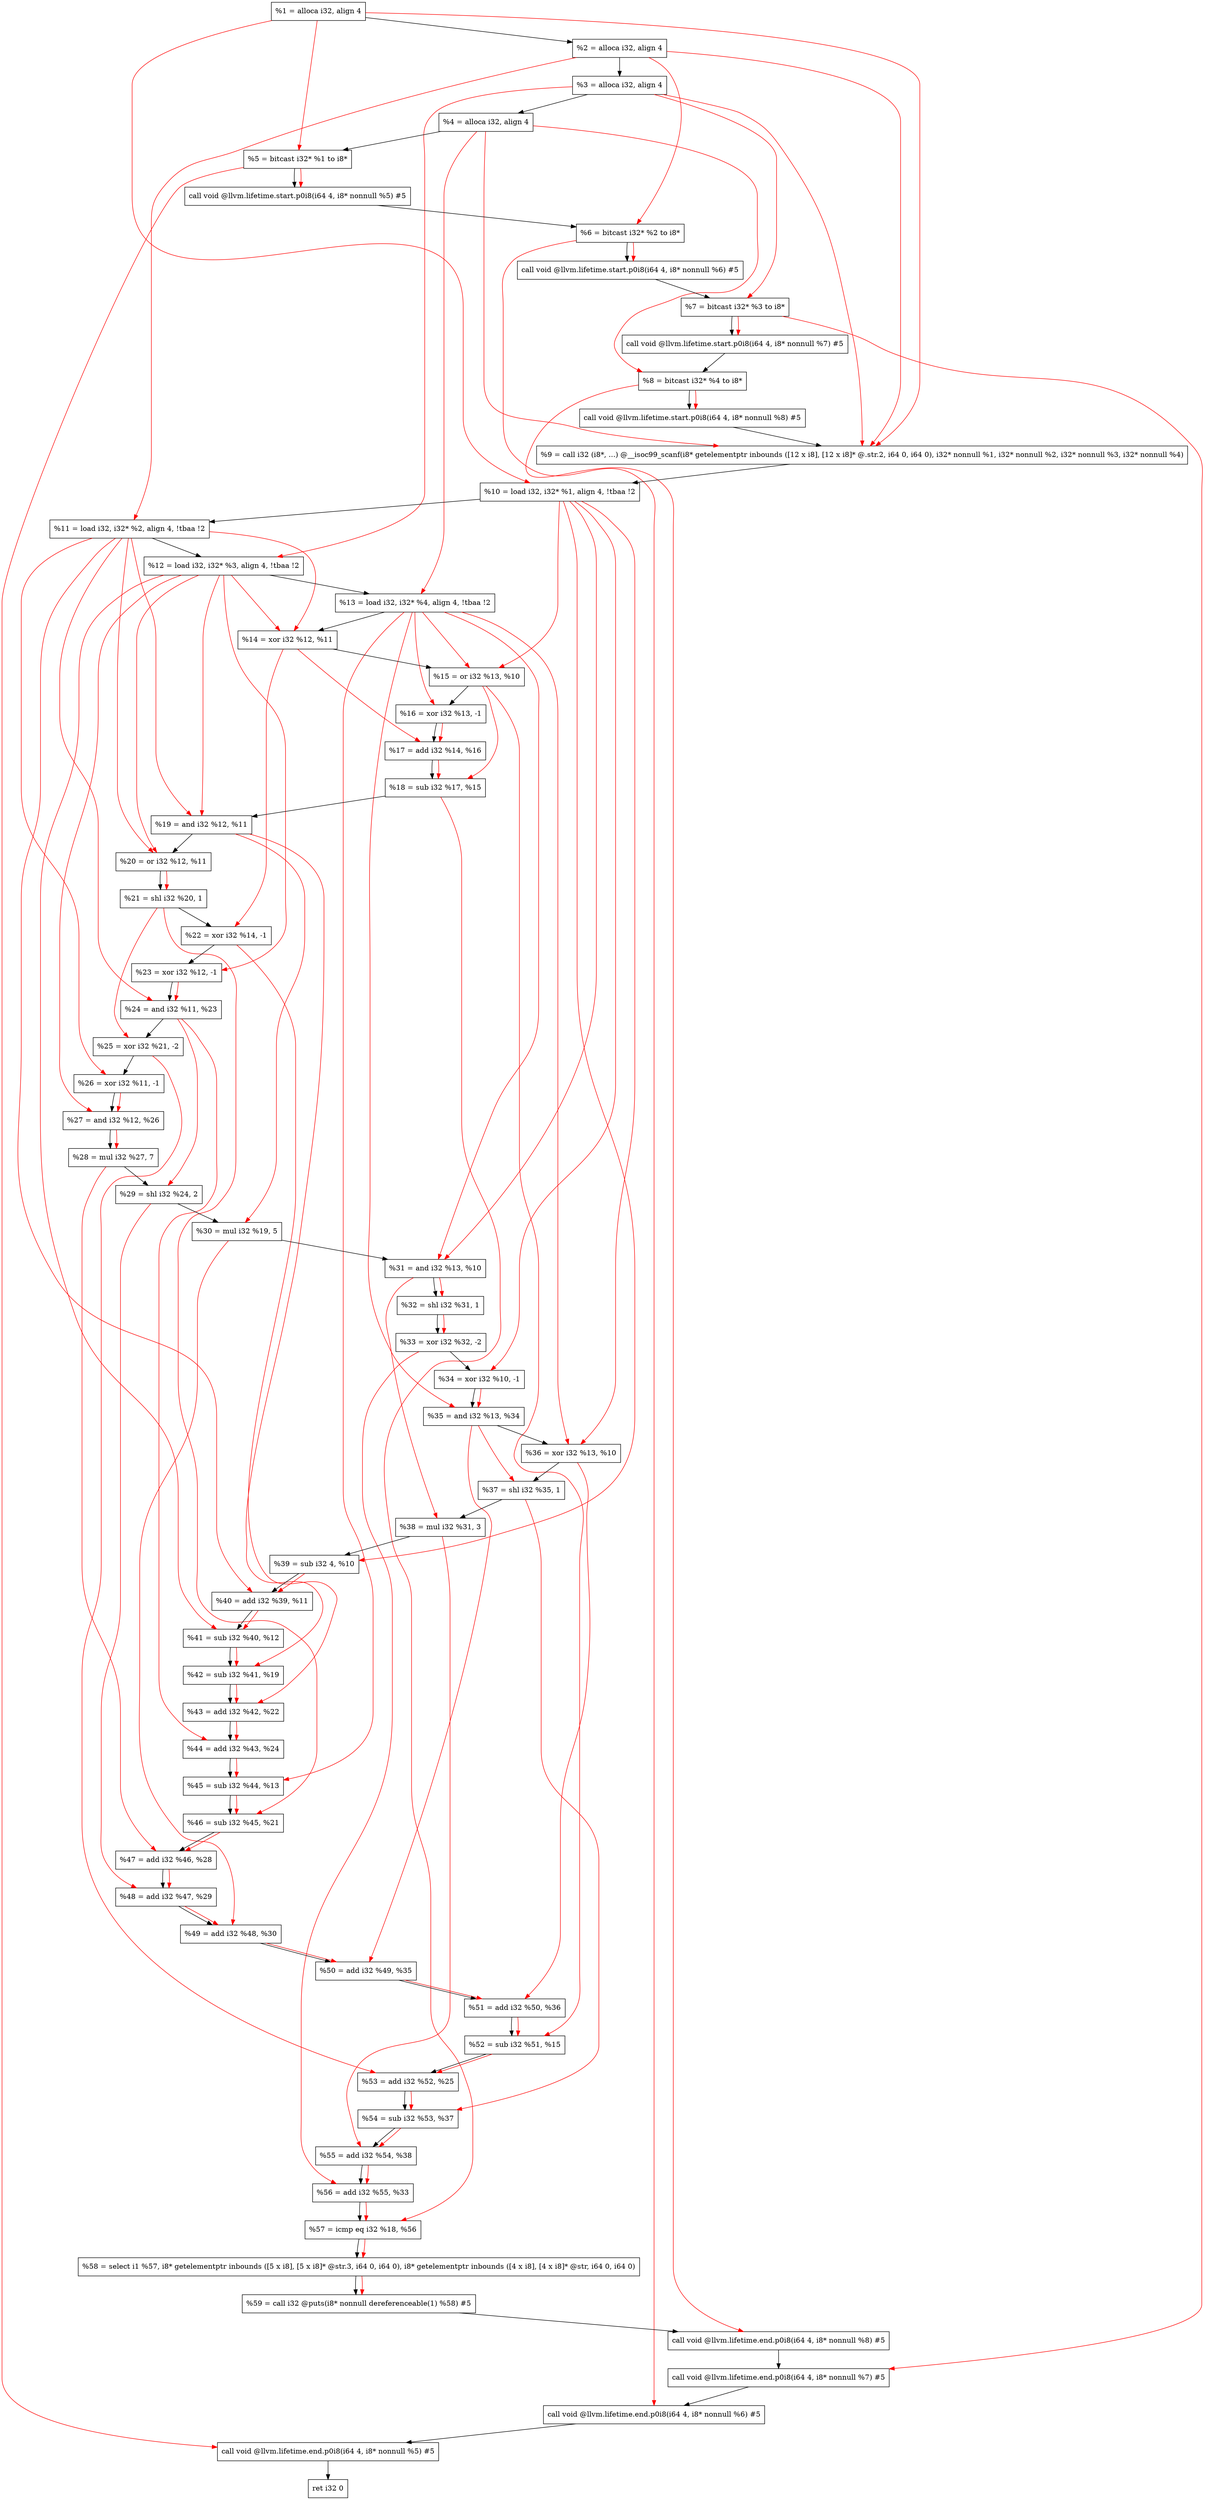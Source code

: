 digraph "DFG for'main' function" {
	Node0x1507ec8[shape=record, label="  %1 = alloca i32, align 4"];
	Node0x1507f48[shape=record, label="  %2 = alloca i32, align 4"];
	Node0x1507fd8[shape=record, label="  %3 = alloca i32, align 4"];
	Node0x1508038[shape=record, label="  %4 = alloca i32, align 4"];
	Node0x15080e8[shape=record, label="  %5 = bitcast i32* %1 to i8*"];
	Node0x1508518[shape=record, label="  call void @llvm.lifetime.start.p0i8(i64 4, i8* nonnull %5) #5"];
	Node0x15085f8[shape=record, label="  %6 = bitcast i32* %2 to i8*"];
	Node0x15086f8[shape=record, label="  call void @llvm.lifetime.start.p0i8(i64 4, i8* nonnull %6) #5"];
	Node0x15087b8[shape=record, label="  %7 = bitcast i32* %3 to i8*"];
	Node0x1508868[shape=record, label="  call void @llvm.lifetime.start.p0i8(i64 4, i8* nonnull %7) #5"];
	Node0x1508928[shape=record, label="  %8 = bitcast i32* %4 to i8*"];
	Node0x15089d8[shape=record, label="  call void @llvm.lifetime.start.p0i8(i64 4, i8* nonnull %8) #5"];
	Node0x1502c00[shape=record, label="  %9 = call i32 (i8*, ...) @__isoc99_scanf(i8* getelementptr inbounds ([12 x i8], [12 x i8]* @.str.2, i64 0, i64 0), i32* nonnull %1, i32* nonnull %2, i32* nonnull %3, i32* nonnull %4)"];
	Node0x1508bd8[shape=record, label="  %10 = load i32, i32* %1, align 4, !tbaa !2"];
	Node0x1509b48[shape=record, label="  %11 = load i32, i32* %2, align 4, !tbaa !2"];
	Node0x150a1b8[shape=record, label="  %12 = load i32, i32* %3, align 4, !tbaa !2"];
	Node0x150a218[shape=record, label="  %13 = load i32, i32* %4, align 4, !tbaa !2"];
	Node0x150a290[shape=record, label="  %14 = xor i32 %12, %11"];
	Node0x150a300[shape=record, label="  %15 = or i32 %13, %10"];
	Node0x150a370[shape=record, label="  %16 = xor i32 %13, -1"];
	Node0x150a3e0[shape=record, label="  %17 = add i32 %14, %16"];
	Node0x150a450[shape=record, label="  %18 = sub i32 %17, %15"];
	Node0x150a4c0[shape=record, label="  %19 = and i32 %12, %11"];
	Node0x150a530[shape=record, label="  %20 = or i32 %12, %11"];
	Node0x150a5a0[shape=record, label="  %21 = shl i32 %20, 1"];
	Node0x150a610[shape=record, label="  %22 = xor i32 %14, -1"];
	Node0x150a680[shape=record, label="  %23 = xor i32 %12, -1"];
	Node0x150a6f0[shape=record, label="  %24 = and i32 %11, %23"];
	Node0x150a760[shape=record, label="  %25 = xor i32 %21, -2"];
	Node0x150a7d0[shape=record, label="  %26 = xor i32 %11, -1"];
	Node0x150a840[shape=record, label="  %27 = and i32 %12, %26"];
	Node0x150a8b0[shape=record, label="  %28 = mul i32 %27, 7"];
	Node0x150a920[shape=record, label="  %29 = shl i32 %24, 2"];
	Node0x150a990[shape=record, label="  %30 = mul i32 %19, 5"];
	Node0x150aa00[shape=record, label="  %31 = and i32 %13, %10"];
	Node0x150aa70[shape=record, label="  %32 = shl i32 %31, 1"];
	Node0x150aae0[shape=record, label="  %33 = xor i32 %32, -2"];
	Node0x150ab50[shape=record, label="  %34 = xor i32 %10, -1"];
	Node0x150abc0[shape=record, label="  %35 = and i32 %13, %34"];
	Node0x150ac30[shape=record, label="  %36 = xor i32 %13, %10"];
	Node0x150aca0[shape=record, label="  %37 = shl i32 %35, 1"];
	Node0x150ad10[shape=record, label="  %38 = mul i32 %31, 3"];
	Node0x150ad80[shape=record, label="  %39 = sub i32 4, %10"];
	Node0x150adf0[shape=record, label="  %40 = add i32 %39, %11"];
	Node0x150ae60[shape=record, label="  %41 = sub i32 %40, %12"];
	Node0x150aed0[shape=record, label="  %42 = sub i32 %41, %19"];
	Node0x150af40[shape=record, label="  %43 = add i32 %42, %22"];
	Node0x150afb0[shape=record, label="  %44 = add i32 %43, %24"];
	Node0x150b020[shape=record, label="  %45 = sub i32 %44, %13"];
	Node0x150b090[shape=record, label="  %46 = sub i32 %45, %21"];
	Node0x150b100[shape=record, label="  %47 = add i32 %46, %28"];
	Node0x150b170[shape=record, label="  %48 = add i32 %47, %29"];
	Node0x150b1e0[shape=record, label="  %49 = add i32 %48, %30"];
	Node0x150b250[shape=record, label="  %50 = add i32 %49, %35"];
	Node0x150b2c0[shape=record, label="  %51 = add i32 %50, %36"];
	Node0x150b330[shape=record, label="  %52 = sub i32 %51, %15"];
	Node0x150b3a0[shape=record, label="  %53 = add i32 %52, %25"];
	Node0x150b410[shape=record, label="  %54 = sub i32 %53, %37"];
	Node0x150b480[shape=record, label="  %55 = add i32 %54, %38"];
	Node0x150b4f0[shape=record, label="  %56 = add i32 %55, %33"];
	Node0x150b560[shape=record, label="  %57 = icmp eq i32 %18, %56"];
	Node0x14a78b8[shape=record, label="  %58 = select i1 %57, i8* getelementptr inbounds ([5 x i8], [5 x i8]* @str.3, i64 0, i64 0), i8* getelementptr inbounds ([4 x i8], [4 x i8]* @str, i64 0, i64 0)"];
	Node0x150b5f0[shape=record, label="  %59 = call i32 @puts(i8* nonnull dereferenceable(1) %58) #5"];
	Node0x150b898[shape=record, label="  call void @llvm.lifetime.end.p0i8(i64 4, i8* nonnull %8) #5"];
	Node0x150b9f8[shape=record, label="  call void @llvm.lifetime.end.p0i8(i64 4, i8* nonnull %7) #5"];
	Node0x150bb08[shape=record, label="  call void @llvm.lifetime.end.p0i8(i64 4, i8* nonnull %6) #5"];
	Node0x150bc18[shape=record, label="  call void @llvm.lifetime.end.p0i8(i64 4, i8* nonnull %5) #5"];
	Node0x150bcd8[shape=record, label="  ret i32 0"];
	Node0x1507ec8 -> Node0x1507f48;
	Node0x1507f48 -> Node0x1507fd8;
	Node0x1507fd8 -> Node0x1508038;
	Node0x1508038 -> Node0x15080e8;
	Node0x15080e8 -> Node0x1508518;
	Node0x1508518 -> Node0x15085f8;
	Node0x15085f8 -> Node0x15086f8;
	Node0x15086f8 -> Node0x15087b8;
	Node0x15087b8 -> Node0x1508868;
	Node0x1508868 -> Node0x1508928;
	Node0x1508928 -> Node0x15089d8;
	Node0x15089d8 -> Node0x1502c00;
	Node0x1502c00 -> Node0x1508bd8;
	Node0x1508bd8 -> Node0x1509b48;
	Node0x1509b48 -> Node0x150a1b8;
	Node0x150a1b8 -> Node0x150a218;
	Node0x150a218 -> Node0x150a290;
	Node0x150a290 -> Node0x150a300;
	Node0x150a300 -> Node0x150a370;
	Node0x150a370 -> Node0x150a3e0;
	Node0x150a3e0 -> Node0x150a450;
	Node0x150a450 -> Node0x150a4c0;
	Node0x150a4c0 -> Node0x150a530;
	Node0x150a530 -> Node0x150a5a0;
	Node0x150a5a0 -> Node0x150a610;
	Node0x150a610 -> Node0x150a680;
	Node0x150a680 -> Node0x150a6f0;
	Node0x150a6f0 -> Node0x150a760;
	Node0x150a760 -> Node0x150a7d0;
	Node0x150a7d0 -> Node0x150a840;
	Node0x150a840 -> Node0x150a8b0;
	Node0x150a8b0 -> Node0x150a920;
	Node0x150a920 -> Node0x150a990;
	Node0x150a990 -> Node0x150aa00;
	Node0x150aa00 -> Node0x150aa70;
	Node0x150aa70 -> Node0x150aae0;
	Node0x150aae0 -> Node0x150ab50;
	Node0x150ab50 -> Node0x150abc0;
	Node0x150abc0 -> Node0x150ac30;
	Node0x150ac30 -> Node0x150aca0;
	Node0x150aca0 -> Node0x150ad10;
	Node0x150ad10 -> Node0x150ad80;
	Node0x150ad80 -> Node0x150adf0;
	Node0x150adf0 -> Node0x150ae60;
	Node0x150ae60 -> Node0x150aed0;
	Node0x150aed0 -> Node0x150af40;
	Node0x150af40 -> Node0x150afb0;
	Node0x150afb0 -> Node0x150b020;
	Node0x150b020 -> Node0x150b090;
	Node0x150b090 -> Node0x150b100;
	Node0x150b100 -> Node0x150b170;
	Node0x150b170 -> Node0x150b1e0;
	Node0x150b1e0 -> Node0x150b250;
	Node0x150b250 -> Node0x150b2c0;
	Node0x150b2c0 -> Node0x150b330;
	Node0x150b330 -> Node0x150b3a0;
	Node0x150b3a0 -> Node0x150b410;
	Node0x150b410 -> Node0x150b480;
	Node0x150b480 -> Node0x150b4f0;
	Node0x150b4f0 -> Node0x150b560;
	Node0x150b560 -> Node0x14a78b8;
	Node0x14a78b8 -> Node0x150b5f0;
	Node0x150b5f0 -> Node0x150b898;
	Node0x150b898 -> Node0x150b9f8;
	Node0x150b9f8 -> Node0x150bb08;
	Node0x150bb08 -> Node0x150bc18;
	Node0x150bc18 -> Node0x150bcd8;
edge [color=red]
	Node0x1507ec8 -> Node0x15080e8;
	Node0x15080e8 -> Node0x1508518;
	Node0x1507f48 -> Node0x15085f8;
	Node0x15085f8 -> Node0x15086f8;
	Node0x1507fd8 -> Node0x15087b8;
	Node0x15087b8 -> Node0x1508868;
	Node0x1508038 -> Node0x1508928;
	Node0x1508928 -> Node0x15089d8;
	Node0x1507ec8 -> Node0x1502c00;
	Node0x1507f48 -> Node0x1502c00;
	Node0x1507fd8 -> Node0x1502c00;
	Node0x1508038 -> Node0x1502c00;
	Node0x1507ec8 -> Node0x1508bd8;
	Node0x1507f48 -> Node0x1509b48;
	Node0x1507fd8 -> Node0x150a1b8;
	Node0x1508038 -> Node0x150a218;
	Node0x150a1b8 -> Node0x150a290;
	Node0x1509b48 -> Node0x150a290;
	Node0x150a218 -> Node0x150a300;
	Node0x1508bd8 -> Node0x150a300;
	Node0x150a218 -> Node0x150a370;
	Node0x150a290 -> Node0x150a3e0;
	Node0x150a370 -> Node0x150a3e0;
	Node0x150a3e0 -> Node0x150a450;
	Node0x150a300 -> Node0x150a450;
	Node0x150a1b8 -> Node0x150a4c0;
	Node0x1509b48 -> Node0x150a4c0;
	Node0x150a1b8 -> Node0x150a530;
	Node0x1509b48 -> Node0x150a530;
	Node0x150a530 -> Node0x150a5a0;
	Node0x150a290 -> Node0x150a610;
	Node0x150a1b8 -> Node0x150a680;
	Node0x1509b48 -> Node0x150a6f0;
	Node0x150a680 -> Node0x150a6f0;
	Node0x150a5a0 -> Node0x150a760;
	Node0x1509b48 -> Node0x150a7d0;
	Node0x150a1b8 -> Node0x150a840;
	Node0x150a7d0 -> Node0x150a840;
	Node0x150a840 -> Node0x150a8b0;
	Node0x150a6f0 -> Node0x150a920;
	Node0x150a4c0 -> Node0x150a990;
	Node0x150a218 -> Node0x150aa00;
	Node0x1508bd8 -> Node0x150aa00;
	Node0x150aa00 -> Node0x150aa70;
	Node0x150aa70 -> Node0x150aae0;
	Node0x1508bd8 -> Node0x150ab50;
	Node0x150a218 -> Node0x150abc0;
	Node0x150ab50 -> Node0x150abc0;
	Node0x150a218 -> Node0x150ac30;
	Node0x1508bd8 -> Node0x150ac30;
	Node0x150abc0 -> Node0x150aca0;
	Node0x150aa00 -> Node0x150ad10;
	Node0x1508bd8 -> Node0x150ad80;
	Node0x150ad80 -> Node0x150adf0;
	Node0x1509b48 -> Node0x150adf0;
	Node0x150adf0 -> Node0x150ae60;
	Node0x150a1b8 -> Node0x150ae60;
	Node0x150ae60 -> Node0x150aed0;
	Node0x150a4c0 -> Node0x150aed0;
	Node0x150aed0 -> Node0x150af40;
	Node0x150a610 -> Node0x150af40;
	Node0x150af40 -> Node0x150afb0;
	Node0x150a6f0 -> Node0x150afb0;
	Node0x150afb0 -> Node0x150b020;
	Node0x150a218 -> Node0x150b020;
	Node0x150b020 -> Node0x150b090;
	Node0x150a5a0 -> Node0x150b090;
	Node0x150b090 -> Node0x150b100;
	Node0x150a8b0 -> Node0x150b100;
	Node0x150b100 -> Node0x150b170;
	Node0x150a920 -> Node0x150b170;
	Node0x150b170 -> Node0x150b1e0;
	Node0x150a990 -> Node0x150b1e0;
	Node0x150b1e0 -> Node0x150b250;
	Node0x150abc0 -> Node0x150b250;
	Node0x150b250 -> Node0x150b2c0;
	Node0x150ac30 -> Node0x150b2c0;
	Node0x150b2c0 -> Node0x150b330;
	Node0x150a300 -> Node0x150b330;
	Node0x150b330 -> Node0x150b3a0;
	Node0x150a760 -> Node0x150b3a0;
	Node0x150b3a0 -> Node0x150b410;
	Node0x150aca0 -> Node0x150b410;
	Node0x150b410 -> Node0x150b480;
	Node0x150ad10 -> Node0x150b480;
	Node0x150b480 -> Node0x150b4f0;
	Node0x150aae0 -> Node0x150b4f0;
	Node0x150a450 -> Node0x150b560;
	Node0x150b4f0 -> Node0x150b560;
	Node0x150b560 -> Node0x14a78b8;
	Node0x14a78b8 -> Node0x150b5f0;
	Node0x1508928 -> Node0x150b898;
	Node0x15087b8 -> Node0x150b9f8;
	Node0x15085f8 -> Node0x150bb08;
	Node0x15080e8 -> Node0x150bc18;
}
